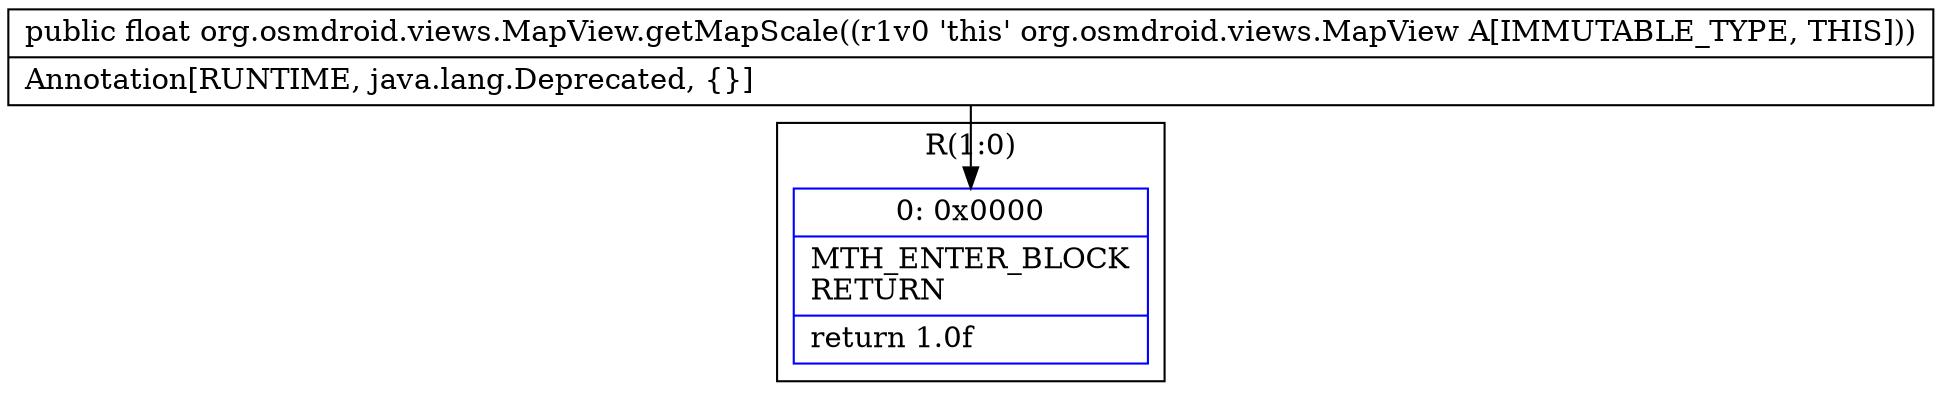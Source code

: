 digraph "CFG fororg.osmdroid.views.MapView.getMapScale()F" {
subgraph cluster_Region_2134008824 {
label = "R(1:0)";
node [shape=record,color=blue];
Node_0 [shape=record,label="{0\:\ 0x0000|MTH_ENTER_BLOCK\lRETURN\l|return 1.0f\l}"];
}
MethodNode[shape=record,label="{public float org.osmdroid.views.MapView.getMapScale((r1v0 'this' org.osmdroid.views.MapView A[IMMUTABLE_TYPE, THIS]))  | Annotation[RUNTIME, java.lang.Deprecated, \{\}]\l}"];
MethodNode -> Node_0;
}

